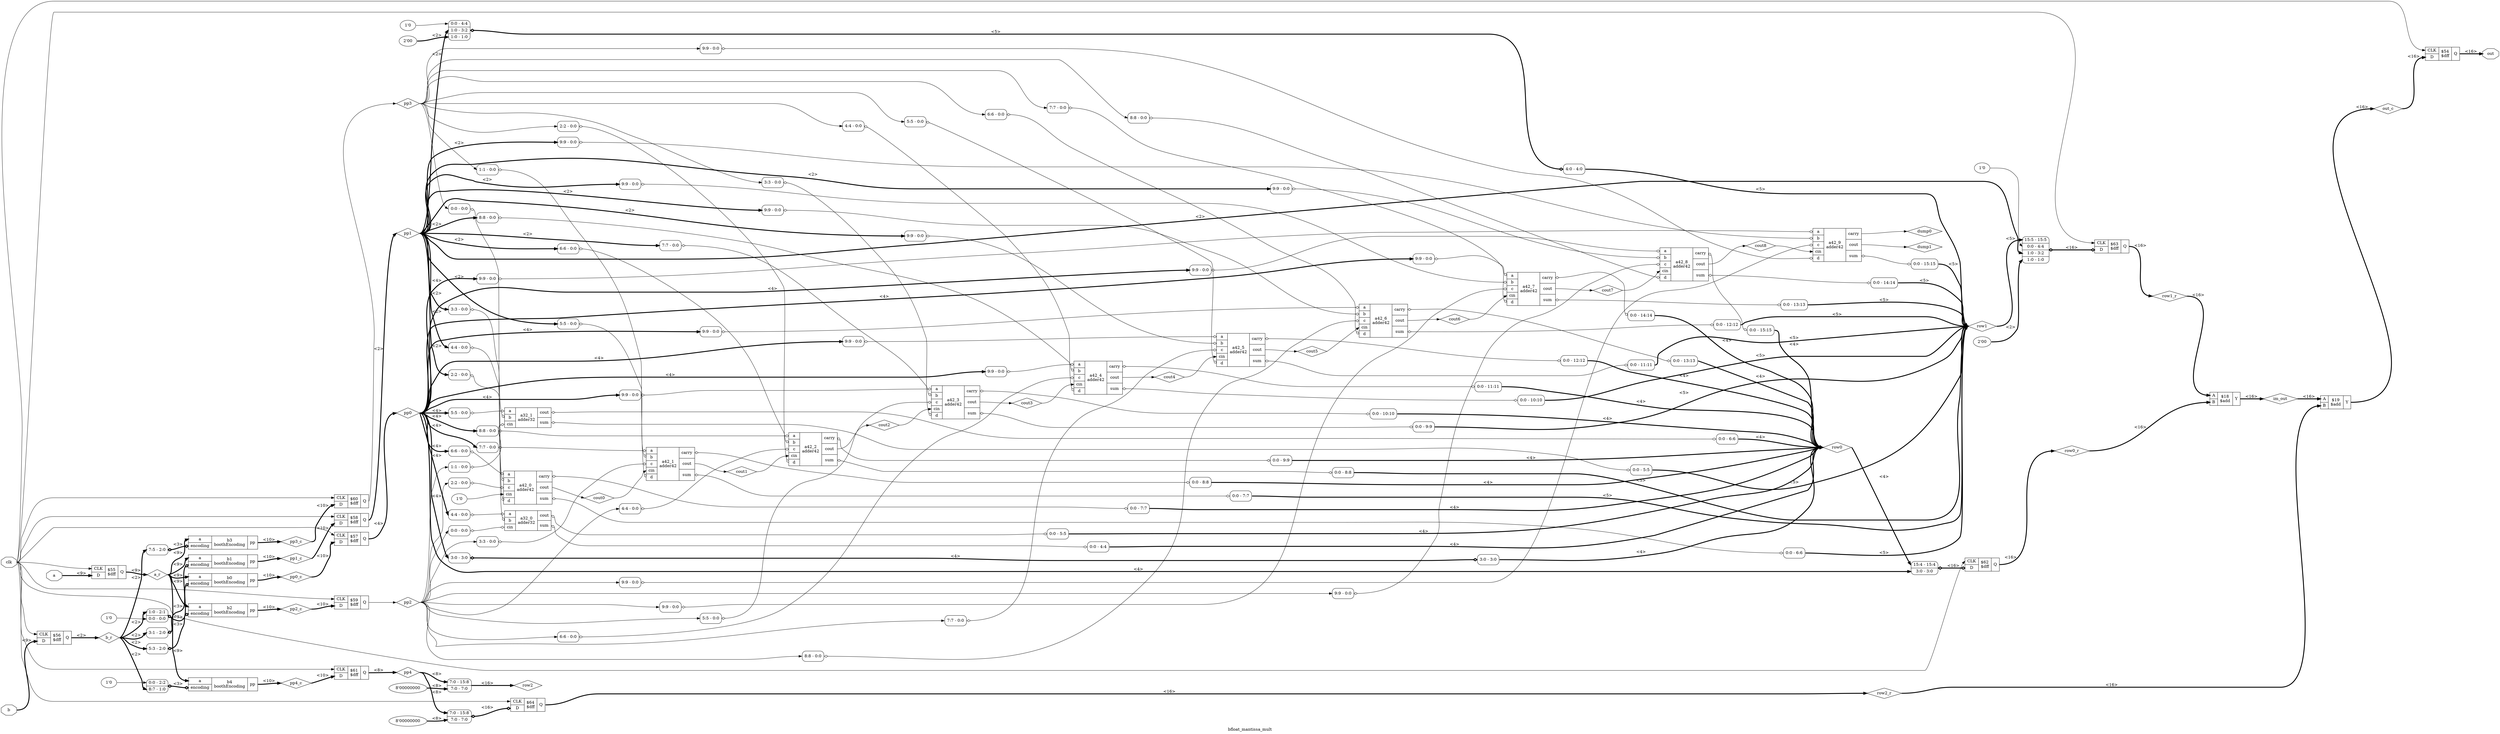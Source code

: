 digraph "bfloat_mantissa_mult" {
label="bfloat_mantissa_mult";
rankdir="LR";
remincross=true;
n2 [ shape=octagon, label="a", color="black", fontcolor="black" ];
n3 [ shape=diamond, label="a_r", color="black", fontcolor="black" ];
n4 [ shape=octagon, label="b", color="black", fontcolor="black" ];
n5 [ shape=diamond, label="b_r", color="black", fontcolor="black" ];
n6 [ shape=octagon, label="clk", color="black", fontcolor="black" ];
n7 [ shape=diamond, label="cout0", color="black", fontcolor="black" ];
n8 [ shape=diamond, label="cout1", color="black", fontcolor="black" ];
n9 [ shape=diamond, label="cout2", color="black", fontcolor="black" ];
n10 [ shape=diamond, label="cout3", color="black", fontcolor="black" ];
n11 [ shape=diamond, label="cout4", color="black", fontcolor="black" ];
n12 [ shape=diamond, label="cout5", color="black", fontcolor="black" ];
n13 [ shape=diamond, label="cout6", color="black", fontcolor="black" ];
n14 [ shape=diamond, label="cout7", color="black", fontcolor="black" ];
n15 [ shape=diamond, label="cout8", color="black", fontcolor="black" ];
n16 [ shape=diamond, label="dump0", color="black", fontcolor="black" ];
n17 [ shape=diamond, label="dump1", color="black", fontcolor="black" ];
n18 [ shape=diamond, label="im_out", color="black", fontcolor="black" ];
n19 [ shape=octagon, label="out", color="black", fontcolor="black" ];
n20 [ shape=diamond, label="out_c", color="black", fontcolor="black" ];
n21 [ shape=diamond, label="pp0", color="black", fontcolor="black" ];
n22 [ shape=diamond, label="pp0_c", color="black", fontcolor="black" ];
n23 [ shape=diamond, label="pp1", color="black", fontcolor="black" ];
n24 [ shape=diamond, label="pp1_c", color="black", fontcolor="black" ];
n25 [ shape=diamond, label="pp2", color="black", fontcolor="black" ];
n26 [ shape=diamond, label="pp2_c", color="black", fontcolor="black" ];
n27 [ shape=diamond, label="pp3", color="black", fontcolor="black" ];
n28 [ shape=diamond, label="pp3_c", color="black", fontcolor="black" ];
n29 [ shape=diamond, label="pp4", color="black", fontcolor="black" ];
n30 [ shape=diamond, label="pp4_c", color="black", fontcolor="black" ];
n31 [ shape=diamond, label="row0", color="black", fontcolor="black" ];
n32 [ shape=diamond, label="row0_r", color="black", fontcolor="black" ];
n33 [ shape=diamond, label="row1", color="black", fontcolor="black" ];
n34 [ shape=diamond, label="row1_r", color="black", fontcolor="black" ];
n35 [ shape=diamond, label="row2", color="black", fontcolor="black" ];
n36 [ shape=diamond, label="row2_r", color="black", fontcolor="black" ];
c40 [ shape=record, label="{{<p37> A|<p38> B}|$18\n$add|{<p39> Y}}" ];
c41 [ shape=record, label="{{<p37> A|<p38> B}|$19\n$add|{<p39> Y}}" ];
c45 [ shape=record, label="{{<p42> CLK|<p43> D}|$54\n$dff|{<p44> Q}}" ];
c46 [ shape=record, label="{{<p42> CLK|<p43> D}|$55\n$dff|{<p44> Q}}" ];
c47 [ shape=record, label="{{<p42> CLK|<p43> D}|$56\n$dff|{<p44> Q}}" ];
c48 [ shape=record, label="{{<p42> CLK|<p43> D}|$57\n$dff|{<p44> Q}}" ];
c49 [ shape=record, label="{{<p42> CLK|<p43> D}|$58\n$dff|{<p44> Q}}" ];
c50 [ shape=record, label="{{<p42> CLK|<p43> D}|$59\n$dff|{<p44> Q}}" ];
c51 [ shape=record, label="{{<p42> CLK|<p43> D}|$60\n$dff|{<p44> Q}}" ];
c52 [ shape=record, label="{{<p42> CLK|<p43> D}|$61\n$dff|{<p44> Q}}" ];
c53 [ shape=record, label="{{<p42> CLK|<p43> D}|$62\n$dff|{<p44> Q}}" ];
x0 [ shape=record, style=rounded, label="<s1> 15:4 - 15:4 |<s0> 3:0 - 3:0 " ];
x0:e -> c53:p43:w [arrowhead=odiamond, arrowtail=odiamond, dir=both, color="black", style="setlinewidth(3)", label="<16>"];
v2 [ label="1'0" ];
v3 [ label="2'00" ];
c54 [ shape=record, label="{{<p42> CLK|<p43> D}|$63\n$dff|{<p44> Q}}" ];
x1 [ shape=record, style=rounded, label="<s3> 15:5 - 15:5 |<s2> 0:0 - 4:4 |<s1> 1:0 - 3:2 |<s0> 1:0 - 1:0 " ];
x1:e -> c54:p43:w [arrowhead=odiamond, arrowtail=odiamond, dir=both, color="black", style="setlinewidth(3)", label="<16>"];
v5 [ label="8'00000000" ];
c55 [ shape=record, label="{{<p42> CLK|<p43> D}|$64\n$dff|{<p44> Q}}" ];
x4 [ shape=record, style=rounded, label="<s1> 7:0 - 15:8 |<s0> 7:0 - 7:0 " ];
x4:e -> c55:p43:w [arrowhead=odiamond, arrowtail=odiamond, dir=both, color="black", style="setlinewidth(3)", label="<16>"];
c59 [ shape=record, label="{{<p2> a|<p4> b|<p56> cin}|a32_0\nadder32|{<p57> cout|<p58> sum}}" ];
x6 [ shape=record, style=rounded, label="<s0> 4:4 - 0:0 " ];
x6:e -> c59:p2:w [arrowhead=odiamond, arrowtail=odiamond, dir=both, color="black", label=""];
x7 [ shape=record, style=rounded, label="<s0> 2:2 - 0:0 " ];
x7:e -> c59:p4:w [arrowhead=odiamond, arrowtail=odiamond, dir=both, color="black", label=""];
x8 [ shape=record, style=rounded, label="<s0> 0:0 - 0:0 " ];
x8:e -> c59:p56:w [arrowhead=odiamond, arrowtail=odiamond, dir=both, color="black", label=""];
x9 [ shape=record, style=rounded, label="<s0> 0:0 - 5:5 " ];
c59:p57:e -> x9:w [arrowhead=odiamond, arrowtail=odiamond, dir=both, color="black", label=""];
x10 [ shape=record, style=rounded, label="<s0> 0:0 - 4:4 " ];
c59:p58:e -> x10:w [arrowhead=odiamond, arrowtail=odiamond, dir=both, color="black", label=""];
c60 [ shape=record, label="{{<p2> a|<p4> b|<p56> cin}|a32_1\nadder32|{<p57> cout|<p58> sum}}" ];
x11 [ shape=record, style=rounded, label="<s0> 5:5 - 0:0 " ];
x11:e -> c60:p2:w [arrowhead=odiamond, arrowtail=odiamond, dir=both, color="black", label=""];
x12 [ shape=record, style=rounded, label="<s0> 3:3 - 0:0 " ];
x12:e -> c60:p4:w [arrowhead=odiamond, arrowtail=odiamond, dir=both, color="black", label=""];
x13 [ shape=record, style=rounded, label="<s0> 1:1 - 0:0 " ];
x13:e -> c60:p56:w [arrowhead=odiamond, arrowtail=odiamond, dir=both, color="black", label=""];
x14 [ shape=record, style=rounded, label="<s0> 0:0 - 6:6 " ];
c60:p57:e -> x14:w [arrowhead=odiamond, arrowtail=odiamond, dir=both, color="black", label=""];
x15 [ shape=record, style=rounded, label="<s0> 0:0 - 5:5 " ];
c60:p58:e -> x15:w [arrowhead=odiamond, arrowtail=odiamond, dir=both, color="black", label=""];
v20 [ label="1'0" ];
c64 [ shape=record, label="{{<p2> a|<p4> b|<p61> c|<p56> cin|<p62> d}|a42_0\nadder42|{<p63> carry|<p57> cout|<p58> sum}}" ];
x16 [ shape=record, style=rounded, label="<s0> 6:6 - 0:0 " ];
x16:e -> c64:p2:w [arrowhead=odiamond, arrowtail=odiamond, dir=both, color="black", label=""];
x17 [ shape=record, style=rounded, label="<s0> 4:4 - 0:0 " ];
x17:e -> c64:p4:w [arrowhead=odiamond, arrowtail=odiamond, dir=both, color="black", label=""];
x18 [ shape=record, style=rounded, label="<s0> 2:2 - 0:0 " ];
x18:e -> c64:p61:w [arrowhead=odiamond, arrowtail=odiamond, dir=both, color="black", label=""];
x19 [ shape=record, style=rounded, label="<s0> 0:0 - 7:7 " ];
c64:p63:e -> x19:w [arrowhead=odiamond, arrowtail=odiamond, dir=both, color="black", label=""];
x21 [ shape=record, style=rounded, label="<s0> 0:0 - 0:0 " ];
x21:e -> c64:p62:w [arrowhead=odiamond, arrowtail=odiamond, dir=both, color="black", label=""];
x22 [ shape=record, style=rounded, label="<s0> 0:0 - 6:6 " ];
c64:p58:e -> x22:w [arrowhead=odiamond, arrowtail=odiamond, dir=both, color="black", label=""];
c65 [ shape=record, label="{{<p2> a|<p4> b|<p61> c|<p56> cin|<p62> d}|a42_1\nadder42|{<p63> carry|<p57> cout|<p58> sum}}" ];
x23 [ shape=record, style=rounded, label="<s0> 7:7 - 0:0 " ];
x23:e -> c65:p2:w [arrowhead=odiamond, arrowtail=odiamond, dir=both, color="black", label=""];
x24 [ shape=record, style=rounded, label="<s0> 5:5 - 0:0 " ];
x24:e -> c65:p4:w [arrowhead=odiamond, arrowtail=odiamond, dir=both, color="black", label=""];
x25 [ shape=record, style=rounded, label="<s0> 3:3 - 0:0 " ];
x25:e -> c65:p61:w [arrowhead=odiamond, arrowtail=odiamond, dir=both, color="black", label=""];
x26 [ shape=record, style=rounded, label="<s0> 0:0 - 8:8 " ];
c65:p63:e -> x26:w [arrowhead=odiamond, arrowtail=odiamond, dir=both, color="black", label=""];
x27 [ shape=record, style=rounded, label="<s0> 1:1 - 0:0 " ];
x27:e -> c65:p62:w [arrowhead=odiamond, arrowtail=odiamond, dir=both, color="black", label=""];
x28 [ shape=record, style=rounded, label="<s0> 0:0 - 7:7 " ];
c65:p58:e -> x28:w [arrowhead=odiamond, arrowtail=odiamond, dir=both, color="black", label=""];
c66 [ shape=record, label="{{<p2> a|<p4> b|<p61> c|<p56> cin|<p62> d}|a42_2\nadder42|{<p63> carry|<p57> cout|<p58> sum}}" ];
x29 [ shape=record, style=rounded, label="<s0> 8:8 - 0:0 " ];
x29:e -> c66:p2:w [arrowhead=odiamond, arrowtail=odiamond, dir=both, color="black", label=""];
x30 [ shape=record, style=rounded, label="<s0> 6:6 - 0:0 " ];
x30:e -> c66:p4:w [arrowhead=odiamond, arrowtail=odiamond, dir=both, color="black", label=""];
x31 [ shape=record, style=rounded, label="<s0> 4:4 - 0:0 " ];
x31:e -> c66:p61:w [arrowhead=odiamond, arrowtail=odiamond, dir=both, color="black", label=""];
x32 [ shape=record, style=rounded, label="<s0> 0:0 - 9:9 " ];
c66:p63:e -> x32:w [arrowhead=odiamond, arrowtail=odiamond, dir=both, color="black", label=""];
x33 [ shape=record, style=rounded, label="<s0> 2:2 - 0:0 " ];
x33:e -> c66:p62:w [arrowhead=odiamond, arrowtail=odiamond, dir=both, color="black", label=""];
x34 [ shape=record, style=rounded, label="<s0> 0:0 - 8:8 " ];
c66:p58:e -> x34:w [arrowhead=odiamond, arrowtail=odiamond, dir=both, color="black", label=""];
c67 [ shape=record, label="{{<p2> a|<p4> b|<p61> c|<p56> cin|<p62> d}|a42_3\nadder42|{<p63> carry|<p57> cout|<p58> sum}}" ];
x35 [ shape=record, style=rounded, label="<s0> 9:9 - 0:0 " ];
x35:e -> c67:p2:w [arrowhead=odiamond, arrowtail=odiamond, dir=both, color="black", label=""];
x36 [ shape=record, style=rounded, label="<s0> 7:7 - 0:0 " ];
x36:e -> c67:p4:w [arrowhead=odiamond, arrowtail=odiamond, dir=both, color="black", label=""];
x37 [ shape=record, style=rounded, label="<s0> 5:5 - 0:0 " ];
x37:e -> c67:p61:w [arrowhead=odiamond, arrowtail=odiamond, dir=both, color="black", label=""];
x38 [ shape=record, style=rounded, label="<s0> 0:0 - 10:10 " ];
c67:p63:e -> x38:w [arrowhead=odiamond, arrowtail=odiamond, dir=both, color="black", label=""];
x39 [ shape=record, style=rounded, label="<s0> 3:3 - 0:0 " ];
x39:e -> c67:p62:w [arrowhead=odiamond, arrowtail=odiamond, dir=both, color="black", label=""];
x40 [ shape=record, style=rounded, label="<s0> 0:0 - 9:9 " ];
c67:p58:e -> x40:w [arrowhead=odiamond, arrowtail=odiamond, dir=both, color="black", label=""];
c68 [ shape=record, label="{{<p2> a|<p4> b|<p61> c|<p56> cin|<p62> d}|a42_4\nadder42|{<p63> carry|<p57> cout|<p58> sum}}" ];
x41 [ shape=record, style=rounded, label="<s0> 9:9 - 0:0 " ];
x41:e -> c68:p2:w [arrowhead=odiamond, arrowtail=odiamond, dir=both, color="black", label=""];
x42 [ shape=record, style=rounded, label="<s0> 8:8 - 0:0 " ];
x42:e -> c68:p4:w [arrowhead=odiamond, arrowtail=odiamond, dir=both, color="black", label=""];
x43 [ shape=record, style=rounded, label="<s0> 6:6 - 0:0 " ];
x43:e -> c68:p61:w [arrowhead=odiamond, arrowtail=odiamond, dir=both, color="black", label=""];
x44 [ shape=record, style=rounded, label="<s0> 0:0 - 11:11 " ];
c68:p63:e -> x44:w [arrowhead=odiamond, arrowtail=odiamond, dir=both, color="black", label=""];
x45 [ shape=record, style=rounded, label="<s0> 4:4 - 0:0 " ];
x45:e -> c68:p62:w [arrowhead=odiamond, arrowtail=odiamond, dir=both, color="black", label=""];
x46 [ shape=record, style=rounded, label="<s0> 0:0 - 10:10 " ];
c68:p58:e -> x46:w [arrowhead=odiamond, arrowtail=odiamond, dir=both, color="black", label=""];
c69 [ shape=record, label="{{<p2> a|<p4> b|<p61> c|<p56> cin|<p62> d}|a42_5\nadder42|{<p63> carry|<p57> cout|<p58> sum}}" ];
x47 [ shape=record, style=rounded, label="<s0> 9:9 - 0:0 " ];
x47:e -> c69:p2:w [arrowhead=odiamond, arrowtail=odiamond, dir=both, color="black", label=""];
x48 [ shape=record, style=rounded, label="<s0> 9:9 - 0:0 " ];
x48:e -> c69:p4:w [arrowhead=odiamond, arrowtail=odiamond, dir=both, color="black", label=""];
x49 [ shape=record, style=rounded, label="<s0> 7:7 - 0:0 " ];
x49:e -> c69:p61:w [arrowhead=odiamond, arrowtail=odiamond, dir=both, color="black", label=""];
x50 [ shape=record, style=rounded, label="<s0> 0:0 - 12:12 " ];
c69:p63:e -> x50:w [arrowhead=odiamond, arrowtail=odiamond, dir=both, color="black", label=""];
x51 [ shape=record, style=rounded, label="<s0> 5:5 - 0:0 " ];
x51:e -> c69:p62:w [arrowhead=odiamond, arrowtail=odiamond, dir=both, color="black", label=""];
x52 [ shape=record, style=rounded, label="<s0> 0:0 - 11:11 " ];
c69:p58:e -> x52:w [arrowhead=odiamond, arrowtail=odiamond, dir=both, color="black", label=""];
c70 [ shape=record, label="{{<p2> a|<p4> b|<p61> c|<p56> cin|<p62> d}|a42_6\nadder42|{<p63> carry|<p57> cout|<p58> sum}}" ];
x53 [ shape=record, style=rounded, label="<s0> 9:9 - 0:0 " ];
x53:e -> c70:p2:w [arrowhead=odiamond, arrowtail=odiamond, dir=both, color="black", label=""];
x54 [ shape=record, style=rounded, label="<s0> 9:9 - 0:0 " ];
x54:e -> c70:p4:w [arrowhead=odiamond, arrowtail=odiamond, dir=both, color="black", label=""];
x55 [ shape=record, style=rounded, label="<s0> 8:8 - 0:0 " ];
x55:e -> c70:p61:w [arrowhead=odiamond, arrowtail=odiamond, dir=both, color="black", label=""];
x56 [ shape=record, style=rounded, label="<s0> 0:0 - 13:13 " ];
c70:p63:e -> x56:w [arrowhead=odiamond, arrowtail=odiamond, dir=both, color="black", label=""];
x57 [ shape=record, style=rounded, label="<s0> 6:6 - 0:0 " ];
x57:e -> c70:p62:w [arrowhead=odiamond, arrowtail=odiamond, dir=both, color="black", label=""];
x58 [ shape=record, style=rounded, label="<s0> 0:0 - 12:12 " ];
c70:p58:e -> x58:w [arrowhead=odiamond, arrowtail=odiamond, dir=both, color="black", label=""];
c71 [ shape=record, label="{{<p2> a|<p4> b|<p61> c|<p56> cin|<p62> d}|a42_7\nadder42|{<p63> carry|<p57> cout|<p58> sum}}" ];
x59 [ shape=record, style=rounded, label="<s0> 9:9 - 0:0 " ];
x59:e -> c71:p2:w [arrowhead=odiamond, arrowtail=odiamond, dir=both, color="black", label=""];
x60 [ shape=record, style=rounded, label="<s0> 9:9 - 0:0 " ];
x60:e -> c71:p4:w [arrowhead=odiamond, arrowtail=odiamond, dir=both, color="black", label=""];
x61 [ shape=record, style=rounded, label="<s0> 9:9 - 0:0 " ];
x61:e -> c71:p61:w [arrowhead=odiamond, arrowtail=odiamond, dir=both, color="black", label=""];
x62 [ shape=record, style=rounded, label="<s0> 0:0 - 14:14 " ];
c71:p63:e -> x62:w [arrowhead=odiamond, arrowtail=odiamond, dir=both, color="black", label=""];
x63 [ shape=record, style=rounded, label="<s0> 7:7 - 0:0 " ];
x63:e -> c71:p62:w [arrowhead=odiamond, arrowtail=odiamond, dir=both, color="black", label=""];
x64 [ shape=record, style=rounded, label="<s0> 0:0 - 13:13 " ];
c71:p58:e -> x64:w [arrowhead=odiamond, arrowtail=odiamond, dir=both, color="black", label=""];
c72 [ shape=record, label="{{<p2> a|<p4> b|<p61> c|<p56> cin|<p62> d}|a42_8\nadder42|{<p63> carry|<p57> cout|<p58> sum}}" ];
x65 [ shape=record, style=rounded, label="<s0> 9:9 - 0:0 " ];
x65:e -> c72:p2:w [arrowhead=odiamond, arrowtail=odiamond, dir=both, color="black", label=""];
x66 [ shape=record, style=rounded, label="<s0> 9:9 - 0:0 " ];
x66:e -> c72:p4:w [arrowhead=odiamond, arrowtail=odiamond, dir=both, color="black", label=""];
x67 [ shape=record, style=rounded, label="<s0> 9:9 - 0:0 " ];
x67:e -> c72:p61:w [arrowhead=odiamond, arrowtail=odiamond, dir=both, color="black", label=""];
x68 [ shape=record, style=rounded, label="<s0> 0:0 - 15:15 " ];
c72:p63:e -> x68:w [arrowhead=odiamond, arrowtail=odiamond, dir=both, color="black", label=""];
x69 [ shape=record, style=rounded, label="<s0> 8:8 - 0:0 " ];
x69:e -> c72:p62:w [arrowhead=odiamond, arrowtail=odiamond, dir=both, color="black", label=""];
x70 [ shape=record, style=rounded, label="<s0> 0:0 - 14:14 " ];
c72:p58:e -> x70:w [arrowhead=odiamond, arrowtail=odiamond, dir=both, color="black", label=""];
c73 [ shape=record, label="{{<p2> a|<p4> b|<p61> c|<p56> cin|<p62> d}|a42_9\nadder42|{<p63> carry|<p57> cout|<p58> sum}}" ];
x71 [ shape=record, style=rounded, label="<s0> 9:9 - 0:0 " ];
x71:e -> c73:p2:w [arrowhead=odiamond, arrowtail=odiamond, dir=both, color="black", label=""];
x72 [ shape=record, style=rounded, label="<s0> 9:9 - 0:0 " ];
x72:e -> c73:p4:w [arrowhead=odiamond, arrowtail=odiamond, dir=both, color="black", label=""];
x73 [ shape=record, style=rounded, label="<s0> 9:9 - 0:0 " ];
x73:e -> c73:p61:w [arrowhead=odiamond, arrowtail=odiamond, dir=both, color="black", label=""];
x74 [ shape=record, style=rounded, label="<s0> 9:9 - 0:0 " ];
x74:e -> c73:p62:w [arrowhead=odiamond, arrowtail=odiamond, dir=both, color="black", label=""];
x75 [ shape=record, style=rounded, label="<s0> 0:0 - 15:15 " ];
c73:p58:e -> x75:w [arrowhead=odiamond, arrowtail=odiamond, dir=both, color="black", label=""];
v77 [ label="1'0" ];
c76 [ shape=record, label="{{<p2> a|<p74> encoding}|b0\nboothEncoding|{<p75> pp}}" ];
x76 [ shape=record, style=rounded, label="<s1> 1:0 - 2:1 |<s0> 0:0 - 0:0 " ];
x76:e -> c76:p74:w [arrowhead=odiamond, arrowtail=odiamond, dir=both, color="black", style="setlinewidth(3)", label="<3>"];
c77 [ shape=record, label="{{<p2> a|<p74> encoding}|b1\nboothEncoding|{<p75> pp}}" ];
x78 [ shape=record, style=rounded, label="<s0> 3:1 - 2:0 " ];
x78:e -> c77:p74:w [arrowhead=odiamond, arrowtail=odiamond, dir=both, color="black", style="setlinewidth(3)", label="<3>"];
c78 [ shape=record, label="{{<p2> a|<p74> encoding}|b2\nboothEncoding|{<p75> pp}}" ];
x79 [ shape=record, style=rounded, label="<s0> 5:3 - 2:0 " ];
x79:e -> c78:p74:w [arrowhead=odiamond, arrowtail=odiamond, dir=both, color="black", style="setlinewidth(3)", label="<3>"];
c79 [ shape=record, label="{{<p2> a|<p74> encoding}|b3\nboothEncoding|{<p75> pp}}" ];
x80 [ shape=record, style=rounded, label="<s0> 7:5 - 2:0 " ];
x80:e -> c79:p74:w [arrowhead=odiamond, arrowtail=odiamond, dir=both, color="black", style="setlinewidth(3)", label="<3>"];
v82 [ label="1'0" ];
c80 [ shape=record, label="{{<p2> a|<p74> encoding}|b4\nboothEncoding|{<p75> pp}}" ];
x81 [ shape=record, style=rounded, label="<s1> 0:0 - 2:2 |<s0> 8:7 - 1:0 " ];
x81:e -> c80:p74:w [arrowhead=odiamond, arrowtail=odiamond, dir=both, color="black", style="setlinewidth(3)", label="<3>"];
x83 [ shape=record, style=rounded, label="<s0> 3:0 - 3:0 " ];
x84 [ shape=record, style=rounded, label="<s0> 3:0 - 3:0 " ];
x83:e -> x84:w [arrowhead=odiamond, arrowtail=odiamond, dir=both, color="black", style="setlinewidth(3)", label="<4>"];
v86 [ label="1'0" ];
v87 [ label="2'00" ];
x85 [ shape=record, style=rounded, label="<s2> 0:0 - 4:4 |<s1> 1:0 - 3:2 |<s0> 1:0 - 1:0 " ];
x88 [ shape=record, style=rounded, label="<s0> 4:0 - 4:0 " ];
x85:e -> x88:w [arrowhead=odiamond, arrowtail=odiamond, dir=both, color="black", style="setlinewidth(3)", label="<5>"];
v90 [ label="8'00000000" ];
x89 [ shape=record, style=rounded, label="<s1> 7:0 - 15:8 |<s0> 7:0 - 7:0 " ];
c67:p57:e -> n10:w [color="black", label=""];
n10:e -> c68:p56:w [color="black", label=""];
c68:p57:e -> n11:w [color="black", label=""];
n11:e -> c69:p56:w [color="black", label=""];
c69:p57:e -> n12:w [color="black", label=""];
n12:e -> c70:p56:w [color="black", label=""];
c70:p57:e -> n13:w [color="black", label=""];
n13:e -> c71:p56:w [color="black", label=""];
c71:p57:e -> n14:w [color="black", label=""];
n14:e -> c72:p56:w [color="black", label=""];
c72:p57:e -> n15:w [color="black", label=""];
n15:e -> c73:p56:w [color="black", label=""];
c73:p63:e -> n16:w [color="black", label=""];
c73:p57:e -> n17:w [color="black", label=""];
c40:p39:e -> n18:w [color="black", style="setlinewidth(3)", label="<16>"];
n18:e -> c41:p37:w [color="black", style="setlinewidth(3)", label="<16>"];
c45:p44:e -> n19:w [color="black", style="setlinewidth(3)", label="<16>"];
n2:e -> c46:p43:w [color="black", style="setlinewidth(3)", label="<9>"];
c41:p39:e -> n20:w [color="black", style="setlinewidth(3)", label="<16>"];
n20:e -> c45:p43:w [color="black", style="setlinewidth(3)", label="<16>"];
c48:p44:e -> n21:w [color="black", style="setlinewidth(3)", label="<4>"];
n21:e -> x0:s0:w [color="black", style="setlinewidth(3)", label="<4>"];
n21:e -> x11:s0:w [color="black", style="setlinewidth(3)", label="<4>"];
n21:e -> x16:s0:w [color="black", style="setlinewidth(3)", label="<4>"];
n21:e -> x23:s0:w [color="black", style="setlinewidth(3)", label="<4>"];
n21:e -> x29:s0:w [color="black", style="setlinewidth(3)", label="<4>"];
n21:e -> x35:s0:w [color="black", style="setlinewidth(3)", label="<4>"];
n21:e -> x41:s0:w [color="black", style="setlinewidth(3)", label="<4>"];
n21:e -> x47:s0:w [color="black", style="setlinewidth(3)", label="<4>"];
n21:e -> x53:s0:w [color="black", style="setlinewidth(3)", label="<4>"];
n21:e -> x59:s0:w [color="black", style="setlinewidth(3)", label="<4>"];
n21:e -> x65:s0:w [color="black", style="setlinewidth(3)", label="<4>"];
n21:e -> x6:s0:w [color="black", style="setlinewidth(3)", label="<4>"];
n21:e -> x71:s0:w [color="black", style="setlinewidth(3)", label="<4>"];
n21:e -> x83:s0:w [color="black", style="setlinewidth(3)", label="<4>"];
c76:p75:e -> n22:w [color="black", style="setlinewidth(3)", label="<10>"];
n22:e -> c48:p43:w [color="black", style="setlinewidth(3)", label="<10>"];
c49:p44:e -> n23:w [color="black", style="setlinewidth(3)", label="<2>"];
n23:e -> x12:s0:w [color="black", style="setlinewidth(3)", label="<2>"];
n23:e -> x17:s0:w [color="black", style="setlinewidth(3)", label="<2>"];
n23:e -> x1:s1:w [color="black", style="setlinewidth(3)", label="<2>"];
n23:e -> x24:s0:w [color="black", style="setlinewidth(3)", label="<2>"];
n23:e -> x30:s0:w [color="black", style="setlinewidth(3)", label="<2>"];
n23:e -> x36:s0:w [color="black", style="setlinewidth(3)", label="<2>"];
n23:e -> x42:s0:w [color="black", style="setlinewidth(3)", label="<2>"];
n23:e -> x48:s0:w [color="black", style="setlinewidth(3)", label="<2>"];
n23:e -> x54:s0:w [color="black", style="setlinewidth(3)", label="<2>"];
n23:e -> x60:s0:w [color="black", style="setlinewidth(3)", label="<2>"];
n23:e -> x66:s0:w [color="black", style="setlinewidth(3)", label="<2>"];
n23:e -> x72:s0:w [color="black", style="setlinewidth(3)", label="<2>"];
n23:e -> x7:s0:w [color="black", style="setlinewidth(3)", label="<2>"];
n23:e -> x85:s1:w [color="black", style="setlinewidth(3)", label="<2>"];
c77:p75:e -> n24:w [color="black", style="setlinewidth(3)", label="<10>"];
n24:e -> c49:p43:w [color="black", style="setlinewidth(3)", label="<10>"];
c50:p44:e -> n25:w [color="black", label=""];
n25:e -> x13:s0:w [color="black", label=""];
n25:e -> x18:s0:w [color="black", label=""];
n25:e -> x25:s0:w [color="black", label=""];
n25:e -> x31:s0:w [color="black", label=""];
n25:e -> x37:s0:w [color="black", label=""];
n25:e -> x43:s0:w [color="black", label=""];
n25:e -> x49:s0:w [color="black", label=""];
n25:e -> x55:s0:w [color="black", label=""];
n25:e -> x61:s0:w [color="black", label=""];
n25:e -> x67:s0:w [color="black", label=""];
n25:e -> x73:s0:w [color="black", label=""];
n25:e -> x8:s0:w [color="black", label=""];
c78:p75:e -> n26:w [color="black", style="setlinewidth(3)", label="<10>"];
n26:e -> c50:p43:w [color="black", style="setlinewidth(3)", label="<10>"];
c51:p44:e -> n27:w [color="black", label=""];
n27:e -> x21:s0:w [color="black", label=""];
n27:e -> x27:s0:w [color="black", label=""];
n27:e -> x33:s0:w [color="black", label=""];
n27:e -> x39:s0:w [color="black", label=""];
n27:e -> x45:s0:w [color="black", label=""];
n27:e -> x51:s0:w [color="black", label=""];
n27:e -> x57:s0:w [color="black", label=""];
n27:e -> x63:s0:w [color="black", label=""];
n27:e -> x69:s0:w [color="black", label=""];
n27:e -> x74:s0:w [color="black", label=""];
c79:p75:e -> n28:w [color="black", style="setlinewidth(3)", label="<10>"];
n28:e -> c51:p43:w [color="black", style="setlinewidth(3)", label="<10>"];
c52:p44:e -> n29:w [color="black", style="setlinewidth(3)", label="<8>"];
n29:e -> x4:s1:w [color="black", style="setlinewidth(3)", label="<8>"];
n29:e -> x89:s1:w [color="black", style="setlinewidth(3)", label="<8>"];
c46:p44:e -> n3:w [color="black", style="setlinewidth(3)", label="<9>"];
n3:e -> c76:p2:w [color="black", style="setlinewidth(3)", label="<9>"];
n3:e -> c77:p2:w [color="black", style="setlinewidth(3)", label="<9>"];
n3:e -> c78:p2:w [color="black", style="setlinewidth(3)", label="<9>"];
n3:e -> c79:p2:w [color="black", style="setlinewidth(3)", label="<9>"];
n3:e -> c80:p2:w [color="black", style="setlinewidth(3)", label="<9>"];
c80:p75:e -> n30:w [color="black", style="setlinewidth(3)", label="<10>"];
n30:e -> c52:p43:w [color="black", style="setlinewidth(3)", label="<10>"];
x10:s0:e -> n31:w [color="black", style="setlinewidth(3)", label="<4>"];
x14:s0:e -> n31:w [color="black", style="setlinewidth(3)", label="<4>"];
x19:s0:e -> n31:w [color="black", style="setlinewidth(3)", label="<4>"];
x26:s0:e -> n31:w [color="black", style="setlinewidth(3)", label="<4>"];
x32:s0:e -> n31:w [color="black", style="setlinewidth(3)", label="<4>"];
x38:s0:e -> n31:w [color="black", style="setlinewidth(3)", label="<4>"];
x44:s0:e -> n31:w [color="black", style="setlinewidth(3)", label="<4>"];
x50:s0:e -> n31:w [color="black", style="setlinewidth(3)", label="<4>"];
x56:s0:e -> n31:w [color="black", style="setlinewidth(3)", label="<4>"];
x62:s0:e -> n31:w [color="black", style="setlinewidth(3)", label="<4>"];
x68:s0:e -> n31:w [color="black", style="setlinewidth(3)", label="<4>"];
x84:s0:e -> n31:w [color="black", style="setlinewidth(3)", label="<4>"];
x9:s0:e -> n31:w [color="black", style="setlinewidth(3)", label="<4>"];
n31:e -> x0:s1:w [color="black", style="setlinewidth(3)", label="<4>"];
c53:p44:e -> n32:w [color="black", style="setlinewidth(3)", label="<16>"];
n32:e -> c40:p38:w [color="black", style="setlinewidth(3)", label="<16>"];
x15:s0:e -> n33:w [color="black", style="setlinewidth(3)", label="<5>"];
x22:s0:e -> n33:w [color="black", style="setlinewidth(3)", label="<5>"];
x28:s0:e -> n33:w [color="black", style="setlinewidth(3)", label="<5>"];
x34:s0:e -> n33:w [color="black", style="setlinewidth(3)", label="<5>"];
x40:s0:e -> n33:w [color="black", style="setlinewidth(3)", label="<5>"];
x46:s0:e -> n33:w [color="black", style="setlinewidth(3)", label="<5>"];
x52:s0:e -> n33:w [color="black", style="setlinewidth(3)", label="<5>"];
x58:s0:e -> n33:w [color="black", style="setlinewidth(3)", label="<5>"];
x64:s0:e -> n33:w [color="black", style="setlinewidth(3)", label="<5>"];
x70:s0:e -> n33:w [color="black", style="setlinewidth(3)", label="<5>"];
x75:s0:e -> n33:w [color="black", style="setlinewidth(3)", label="<5>"];
x88:s0:e -> n33:w [color="black", style="setlinewidth(3)", label="<5>"];
n33:e -> x1:s3:w [color="black", style="setlinewidth(3)", label="<5>"];
c54:p44:e -> n34:w [color="black", style="setlinewidth(3)", label="<16>"];
n34:e -> c40:p37:w [color="black", style="setlinewidth(3)", label="<16>"];
x89:e -> n35:w [color="black", style="setlinewidth(3)", label="<16>"];
c55:p44:e -> n36:w [color="black", style="setlinewidth(3)", label="<16>"];
n36:e -> c41:p38:w [color="black", style="setlinewidth(3)", label="<16>"];
n4:e -> c47:p43:w [color="black", style="setlinewidth(3)", label="<9>"];
c47:p44:e -> n5:w [color="black", style="setlinewidth(3)", label="<2>"];
n5:e -> x76:s1:w [color="black", style="setlinewidth(3)", label="<2>"];
n5:e -> x78:s0:w [color="black", style="setlinewidth(3)", label="<2>"];
n5:e -> x79:s0:w [color="black", style="setlinewidth(3)", label="<2>"];
n5:e -> x80:s0:w [color="black", style="setlinewidth(3)", label="<2>"];
n5:e -> x81:s0:w [color="black", style="setlinewidth(3)", label="<2>"];
n6:e -> c45:p42:w [color="black", label=""];
n6:e -> c46:p42:w [color="black", label=""];
n6:e -> c47:p42:w [color="black", label=""];
n6:e -> c48:p42:w [color="black", label=""];
n6:e -> c49:p42:w [color="black", label=""];
n6:e -> c50:p42:w [color="black", label=""];
n6:e -> c51:p42:w [color="black", label=""];
n6:e -> c52:p42:w [color="black", label=""];
n6:e -> c53:p42:w [color="black", label=""];
n6:e -> c54:p42:w [color="black", label=""];
n6:e -> c55:p42:w [color="black", label=""];
c64:p57:e -> n7:w [color="black", label=""];
n7:e -> c65:p56:w [color="black", label=""];
c65:p57:e -> n8:w [color="black", label=""];
n8:e -> c66:p56:w [color="black", label=""];
c66:p57:e -> n9:w [color="black", label=""];
n9:e -> c67:p56:w [color="black", label=""];
v2:e -> x1:s2:w [color="black", label=""];
v20:e -> c64:p56:w [color="black", label=""];
v3:e -> x1:s0:w [color="black", style="setlinewidth(3)", label="<2>"];
v5:e -> x4:s0:w [color="black", style="setlinewidth(3)", label="<8>"];
v77:e -> x76:s0:w [color="black", label=""];
v82:e -> x81:s1:w [color="black", label=""];
v86:e -> x85:s2:w [color="black", label=""];
v87:e -> x85:s0:w [color="black", style="setlinewidth(3)", label="<2>"];
v90:e -> x89:s0:w [color="black", style="setlinewidth(3)", label="<8>"];
}
